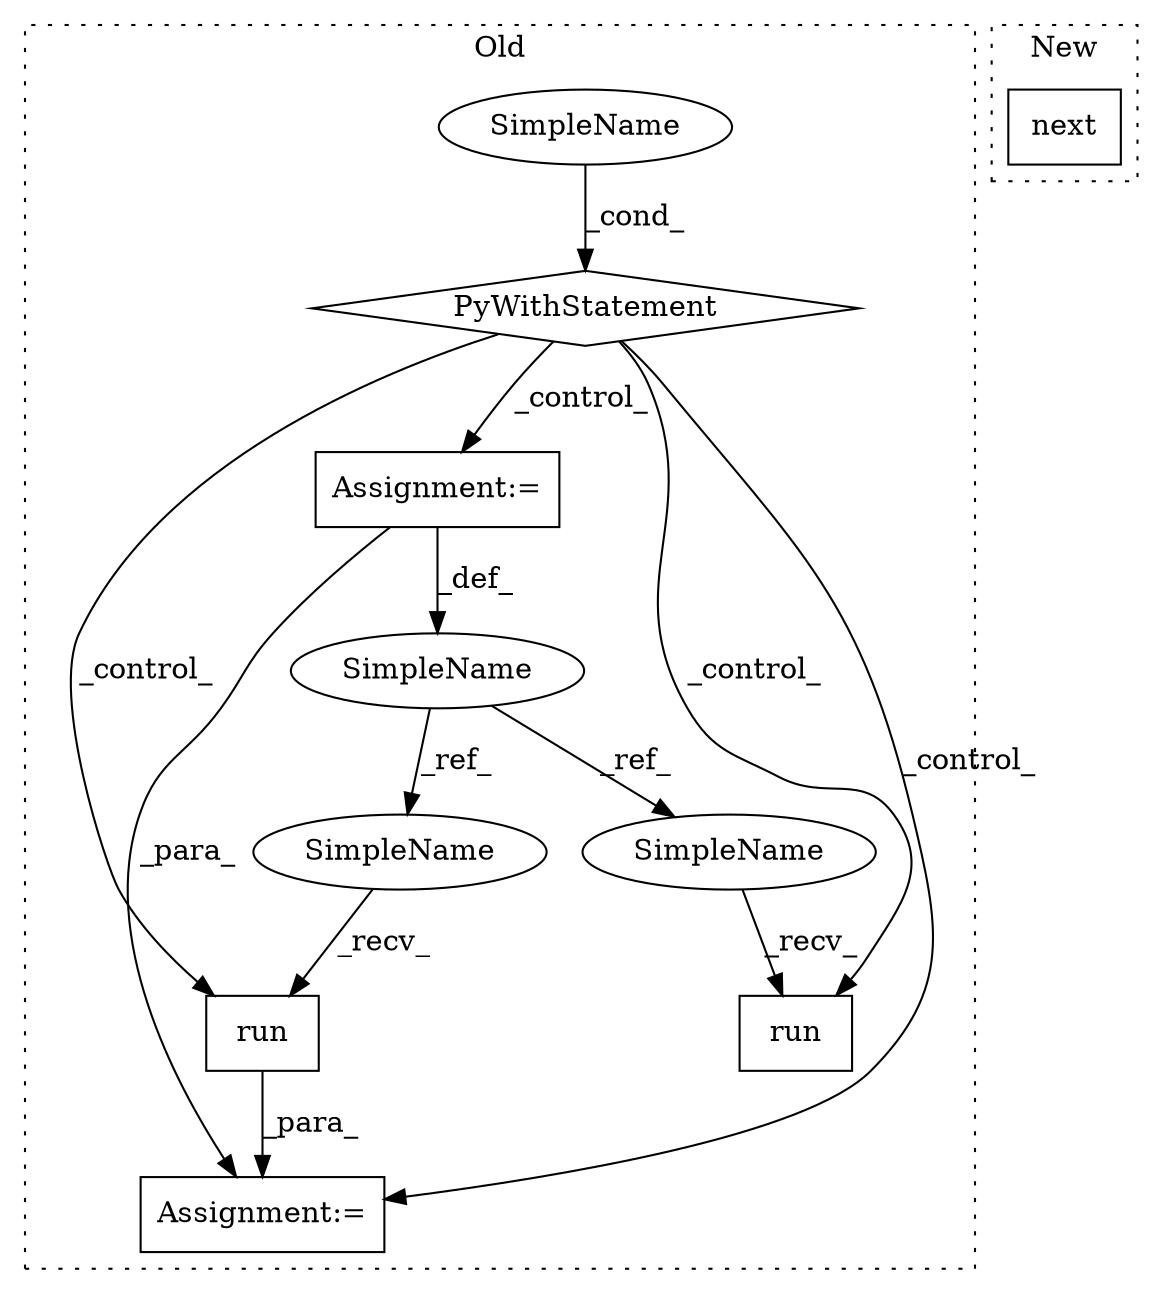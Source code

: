 digraph G {
subgraph cluster0 {
1 [label="PyWithStatement" a="104" s="10243,10267" l="10,2" shape="diamond"];
3 [label="Assignment:=" a="7" s="10283" l="4" shape="box"];
4 [label="SimpleName" a="42" s="" l="" shape="ellipse"];
5 [label="run" a="32" s="10546,10561" l="4,1" shape="box"];
6 [label="Assignment:=" a="7" s="10540" l="1" shape="box"];
7 [label="run" a="32" s="10443,10488" l="4,1" shape="box"];
8 [label="SimpleName" a="42" s="10283" l="4" shape="ellipse"];
9 [label="SimpleName" a="42" s="10438" l="4" shape="ellipse"];
10 [label="SimpleName" a="42" s="10541" l="4" shape="ellipse"];
label = "Old";
style="dotted";
}
subgraph cluster1 {
2 [label="next" a="32" s="9372,9390" l="5,1" shape="box"];
label = "New";
style="dotted";
}
1 -> 5 [label="_control_"];
1 -> 3 [label="_control_"];
1 -> 6 [label="_control_"];
1 -> 7 [label="_control_"];
3 -> 8 [label="_def_"];
3 -> 6 [label="_para_"];
4 -> 1 [label="_cond_"];
5 -> 6 [label="_para_"];
8 -> 9 [label="_ref_"];
8 -> 10 [label="_ref_"];
9 -> 7 [label="_recv_"];
10 -> 5 [label="_recv_"];
}